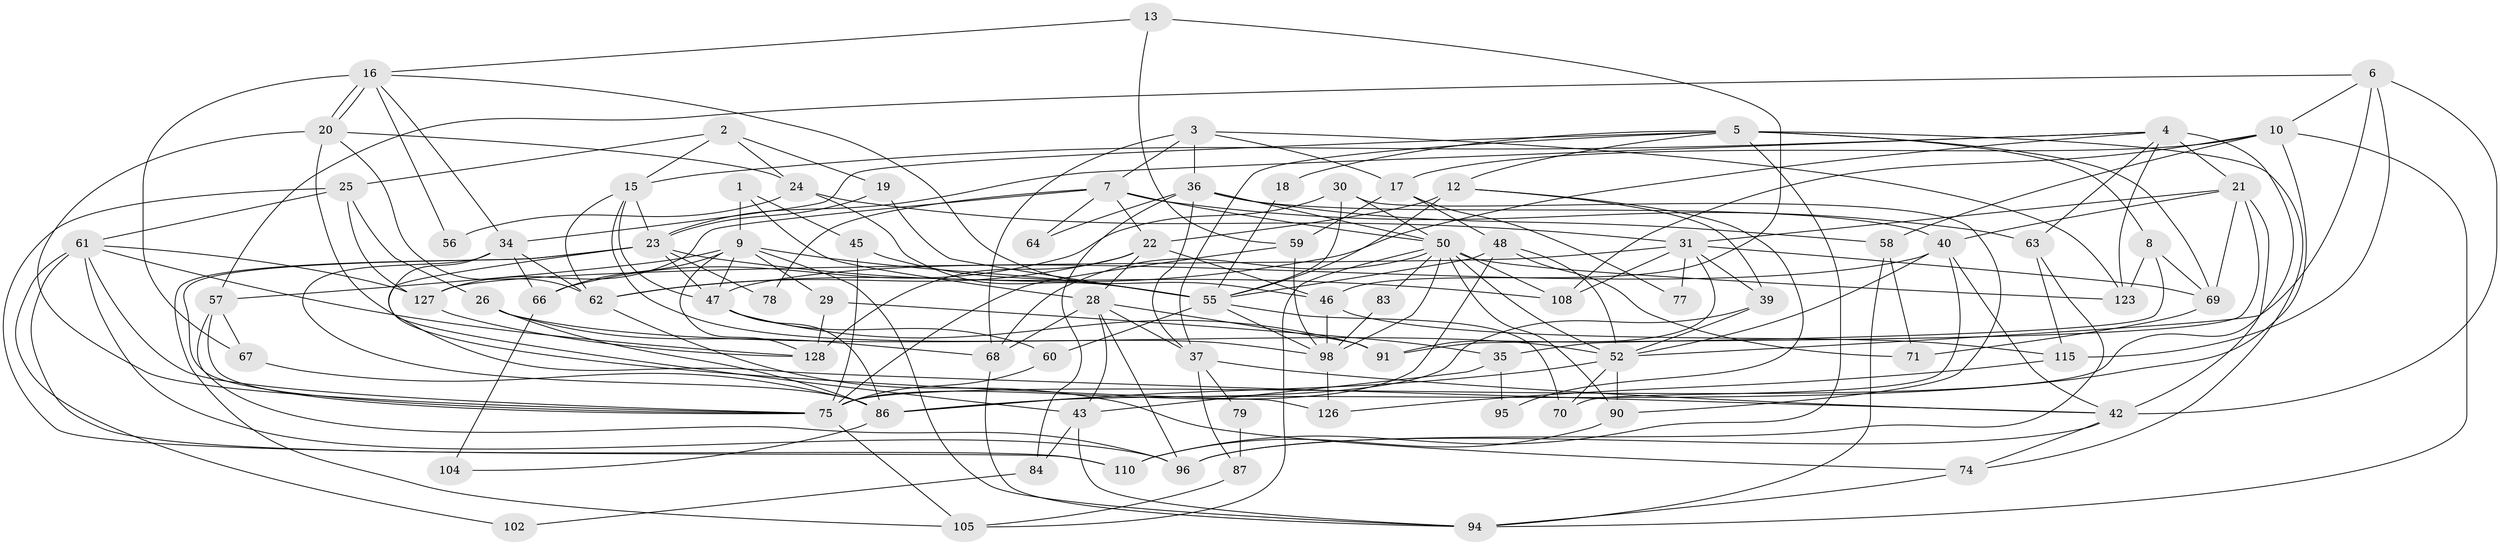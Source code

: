 // original degree distribution, {3: 0.28125, 5: 0.1796875, 4: 0.2578125, 6: 0.078125, 2: 0.140625, 7: 0.0390625, 8: 0.0078125, 9: 0.015625}
// Generated by graph-tools (version 1.1) at 2025/11/02/27/25 16:11:16]
// undirected, 83 vertices, 204 edges
graph export_dot {
graph [start="1"]
  node [color=gray90,style=filled];
  1 [super="+11"];
  2 [super="+85"];
  3 [super="+100"];
  4 [super="+51"];
  5 [super="+81"];
  6 [super="+76"];
  7 [super="+97"];
  8 [super="+89"];
  9 [super="+14"];
  10 [super="+53"];
  12 [super="+41"];
  13;
  15;
  16 [super="+93"];
  17 [super="+38"];
  18 [super="+44"];
  19;
  20 [super="+72"];
  21;
  22 [super="+116"];
  23 [super="+107"];
  24;
  25 [super="+27"];
  26 [super="+54"];
  28 [super="+32"];
  29;
  30 [super="+99"];
  31 [super="+33"];
  34 [super="+113"];
  35;
  36 [super="+80"];
  37;
  39;
  40 [super="+119"];
  42 [super="+109"];
  43;
  45;
  46 [super="+73"];
  47 [super="+49"];
  48 [super="+82"];
  50 [super="+112"];
  52 [super="+106"];
  55 [super="+92"];
  56;
  57 [super="+65"];
  58;
  59 [super="+88"];
  60;
  61 [super="+120"];
  62 [super="+121"];
  63 [super="+114"];
  64;
  66;
  67;
  68;
  69 [super="+103"];
  70;
  71;
  74 [super="+124"];
  75 [super="+111"];
  77;
  78;
  79;
  83;
  84;
  86 [super="+117"];
  87;
  90;
  91;
  94 [super="+122"];
  95;
  96 [super="+118"];
  98 [super="+101"];
  102;
  104;
  105;
  108;
  110 [super="+125"];
  115;
  123;
  126;
  127;
  128;
  1 -- 28;
  1 -- 9;
  1 -- 45;
  2 -- 24;
  2 -- 15;
  2 -- 25;
  2 -- 19;
  3 -- 68;
  3 -- 123;
  3 -- 7;
  3 -- 17;
  3 -- 36;
  4 -- 62;
  4 -- 21;
  4 -- 23;
  4 -- 75;
  4 -- 123;
  4 -- 15;
  4 -- 63;
  5 -- 8;
  5 -- 69 [weight=2];
  5 -- 18;
  5 -- 37;
  5 -- 110;
  5 -- 12;
  5 -- 74;
  5 -- 34;
  6 -- 10;
  6 -- 115;
  6 -- 57;
  6 -- 42;
  6 -- 52;
  7 -- 50 [weight=2];
  7 -- 127;
  7 -- 64;
  7 -- 78;
  7 -- 63;
  7 -- 22;
  8 -- 123;
  8 -- 35;
  8 -- 69;
  9 -- 55;
  9 -- 128;
  9 -- 29;
  9 -- 66;
  9 -- 47;
  9 -- 94;
  9 -- 57;
  10 -- 108;
  10 -- 58;
  10 -- 17;
  10 -- 94;
  10 -- 86;
  12 -- 22;
  12 -- 39;
  12 -- 95;
  12 -- 55;
  13 -- 16;
  13 -- 46;
  13 -- 59;
  15 -- 23;
  15 -- 47;
  15 -- 98;
  15 -- 62;
  16 -- 20 [weight=2];
  16 -- 20;
  16 -- 56;
  16 -- 67;
  16 -- 46;
  16 -- 34;
  17 -- 59;
  17 -- 48;
  17 -- 77;
  18 -- 55;
  19 -- 55;
  19 -- 23;
  20 -- 42;
  20 -- 24;
  20 -- 75;
  20 -- 62;
  21 -- 91;
  21 -- 40;
  21 -- 42;
  21 -- 69;
  21 -- 31;
  22 -- 128;
  22 -- 62 [weight=2];
  22 -- 28;
  22 -- 46;
  23 -- 108;
  23 -- 78;
  23 -- 105;
  23 -- 75;
  23 -- 43;
  23 -- 47;
  24 -- 56;
  24 -- 55;
  24 -- 31;
  25 -- 110;
  25 -- 26;
  25 -- 61;
  25 -- 127;
  26 -- 68;
  26 -- 52 [weight=2];
  26 -- 86;
  28 -- 43;
  28 -- 96;
  28 -- 68;
  28 -- 37;
  28 -- 91;
  29 -- 35;
  29 -- 128;
  30 -- 66;
  30 -- 50;
  30 -- 90;
  30 -- 55;
  31 -- 108;
  31 -- 127;
  31 -- 39;
  31 -- 69;
  31 -- 91;
  31 -- 77;
  34 -- 86;
  34 -- 66;
  34 -- 126;
  34 -- 62;
  35 -- 43;
  35 -- 95;
  36 -- 50;
  36 -- 64;
  36 -- 37;
  36 -- 84;
  36 -- 40;
  36 -- 58;
  37 -- 42;
  37 -- 79;
  37 -- 87;
  39 -- 52;
  39 -- 86;
  40 -- 47;
  40 -- 70;
  40 -- 42;
  40 -- 52;
  42 -- 74;
  42 -- 96;
  43 -- 94;
  43 -- 84;
  45 -- 75;
  45 -- 55;
  46 -- 115;
  46 -- 98;
  47 -- 60;
  47 -- 91;
  47 -- 86;
  48 -- 55;
  48 -- 52;
  48 -- 75;
  48 -- 71;
  50 -- 123;
  50 -- 98;
  50 -- 68;
  50 -- 105;
  50 -- 108;
  50 -- 83;
  50 -- 90;
  50 -- 52;
  52 -- 90;
  52 -- 70;
  52 -- 86;
  55 -- 98;
  55 -- 70;
  55 -- 60;
  57 -- 96;
  57 -- 75;
  57 -- 67;
  58 -- 94;
  58 -- 71;
  59 -- 75;
  59 -- 98;
  60 -- 75;
  61 -- 96;
  61 -- 102;
  61 -- 127;
  61 -- 110;
  61 -- 128;
  61 -- 75;
  62 -- 74;
  63 -- 96;
  63 -- 115;
  66 -- 104;
  67 -- 86;
  68 -- 94;
  69 -- 71;
  74 -- 94;
  75 -- 105;
  79 -- 87;
  83 -- 98;
  84 -- 102;
  86 -- 104;
  87 -- 105;
  90 -- 110;
  98 -- 126;
  115 -- 126;
  127 -- 128;
}
